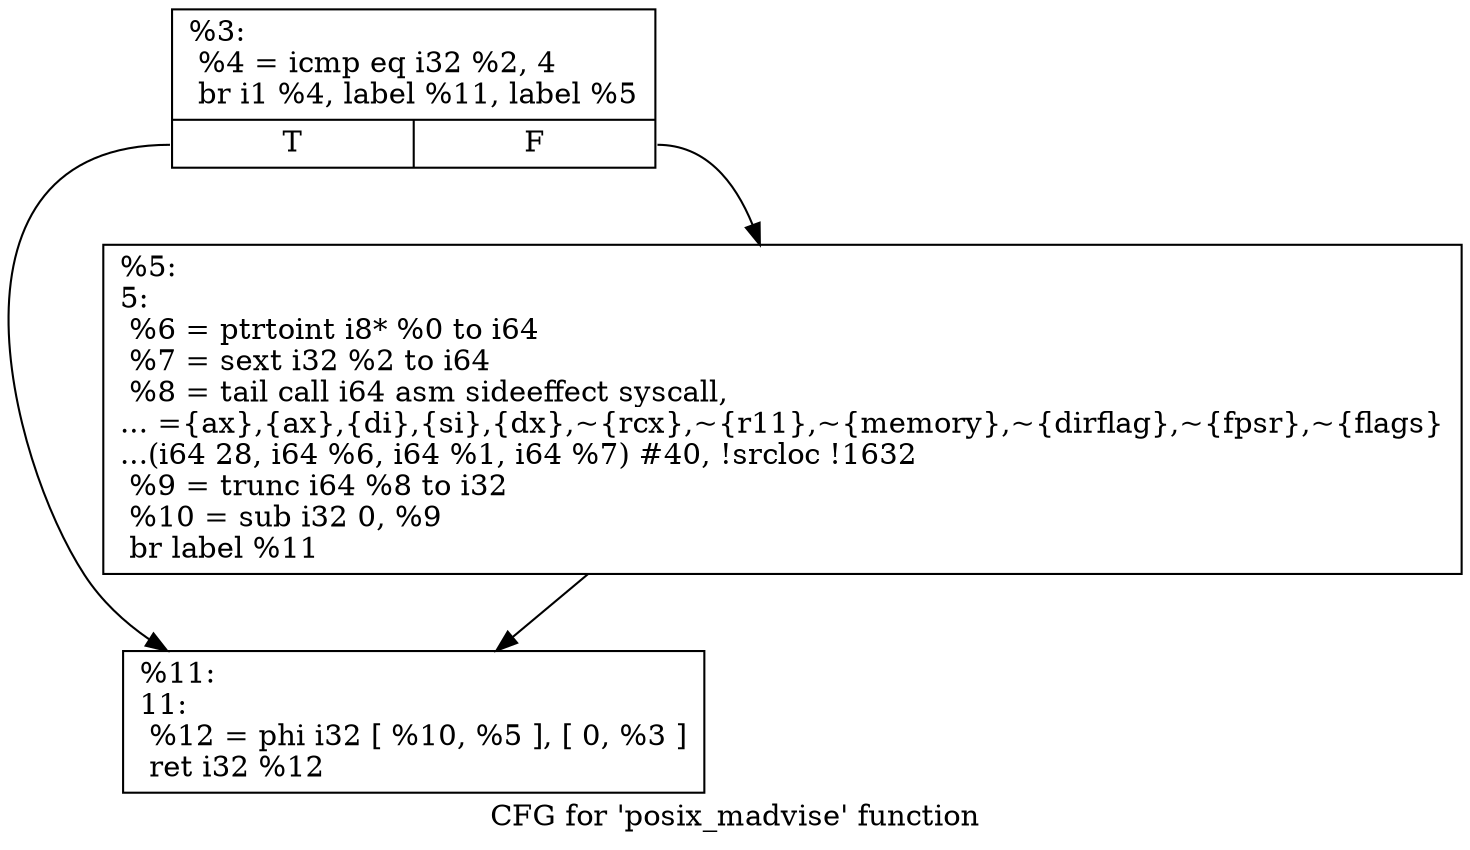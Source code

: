 digraph "CFG for 'posix_madvise' function" {
	label="CFG for 'posix_madvise' function";

	Node0x1e6daf0 [shape=record,label="{%3:\l  %4 = icmp eq i32 %2, 4\l  br i1 %4, label %11, label %5\l|{<s0>T|<s1>F}}"];
	Node0x1e6daf0:s0 -> Node0x1e6dfb0;
	Node0x1e6daf0:s1 -> Node0x1e6dba0;
	Node0x1e6dba0 [shape=record,label="{%5:\l5:                                                \l  %6 = ptrtoint i8* %0 to i64\l  %7 = sext i32 %2 to i64\l  %8 = tail call i64 asm sideeffect syscall,\l... =\{ax\},\{ax\},\{di\},\{si\},\{dx\},~\{rcx\},~\{r11\},~\{memory\},~\{dirflag\},~\{fpsr\},~\{flags\}\l...(i64 28, i64 %6, i64 %1, i64 %7) #40, !srcloc !1632\l  %9 = trunc i64 %8 to i32\l  %10 = sub i32 0, %9\l  br label %11\l}"];
	Node0x1e6dba0 -> Node0x1e6dfb0;
	Node0x1e6dfb0 [shape=record,label="{%11:\l11:                                               \l  %12 = phi i32 [ %10, %5 ], [ 0, %3 ]\l  ret i32 %12\l}"];
}
